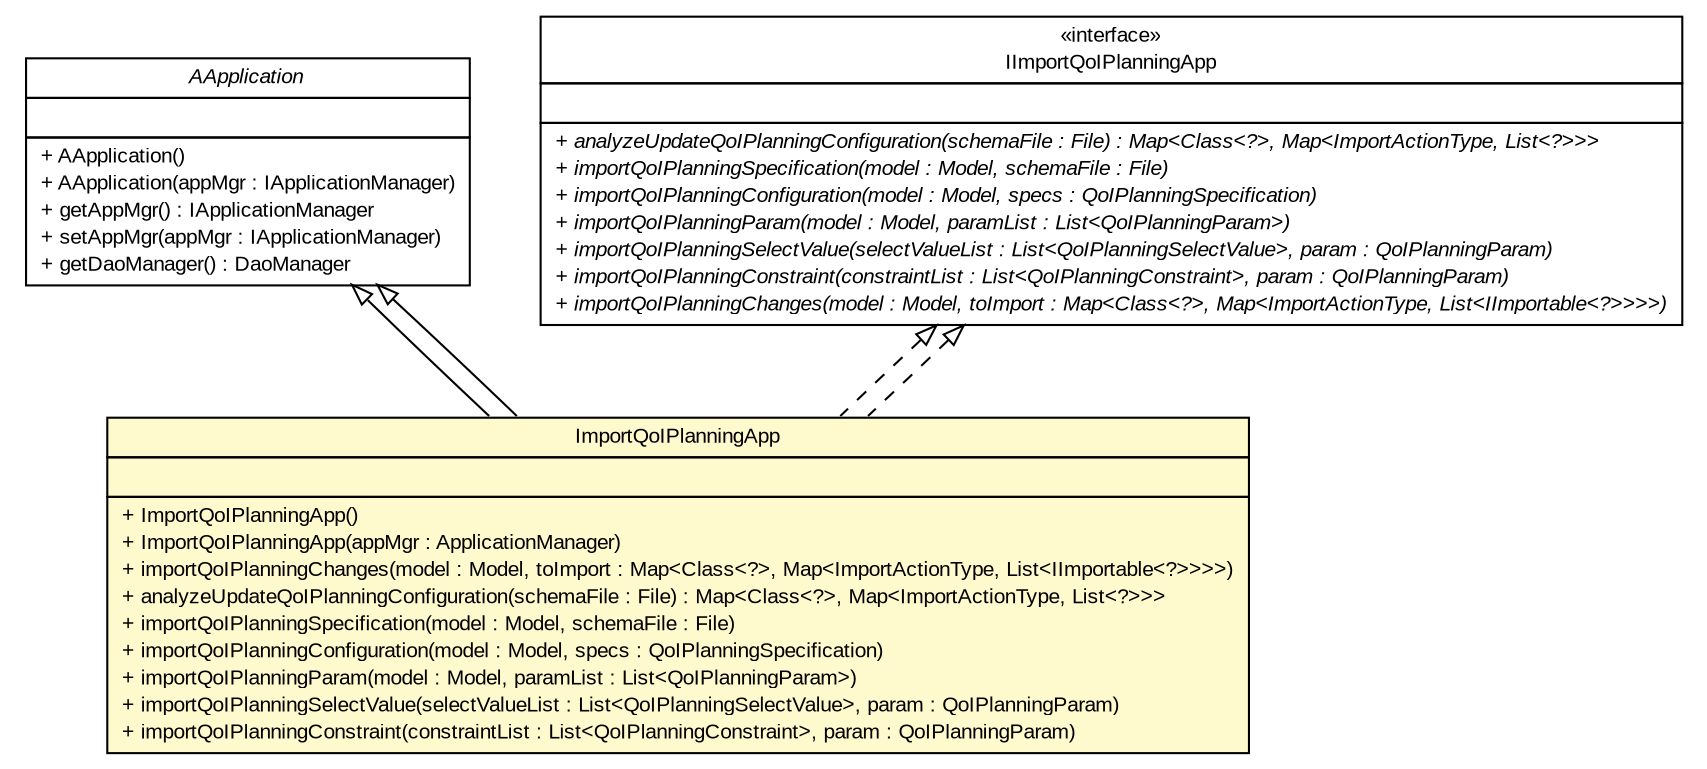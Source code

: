 #!/usr/local/bin/dot
#
# Class diagram 
# Generated by UMLGraph version R5_6-24-gf6e263 (http://www.umlgraph.org/)
#

digraph G {
	edge [fontname="arial",fontsize=10,labelfontname="arial",labelfontsize=10];
	node [fontname="arial",fontsize=10,shape=plaintext];
	nodesep=0.25;
	ranksep=0.5;
	// gov.sandia.cf.application.AApplication
	c221231 [label=<<table title="gov.sandia.cf.application.AApplication" border="0" cellborder="1" cellspacing="0" cellpadding="2" port="p" href="../AApplication.html">
		<tr><td><table border="0" cellspacing="0" cellpadding="1">
<tr><td align="center" balign="center"><font face="arial italic"> AApplication </font></td></tr>
		</table></td></tr>
		<tr><td><table border="0" cellspacing="0" cellpadding="1">
<tr><td align="left" balign="left">  </td></tr>
		</table></td></tr>
		<tr><td><table border="0" cellspacing="0" cellpadding="1">
<tr><td align="left" balign="left"> + AApplication() </td></tr>
<tr><td align="left" balign="left"> + AApplication(appMgr : IApplicationManager) </td></tr>
<tr><td align="left" balign="left"> + getAppMgr() : IApplicationManager </td></tr>
<tr><td align="left" balign="left"> + setAppMgr(appMgr : IApplicationManager) </td></tr>
<tr><td align="left" balign="left"> + getDaoManager() : DaoManager </td></tr>
		</table></td></tr>
		</table>>, URL="../AApplication.html", fontname="arial", fontcolor="black", fontsize=10.0];
	// gov.sandia.cf.application.IImportQoIPlanningApp
	c221300 [label=<<table title="gov.sandia.cf.application.IImportQoIPlanningApp" border="0" cellborder="1" cellspacing="0" cellpadding="2" port="p" href="../IImportQoIPlanningApp.html">
		<tr><td><table border="0" cellspacing="0" cellpadding="1">
<tr><td align="center" balign="center"> &#171;interface&#187; </td></tr>
<tr><td align="center" balign="center"> IImportQoIPlanningApp </td></tr>
		</table></td></tr>
		<tr><td><table border="0" cellspacing="0" cellpadding="1">
<tr><td align="left" balign="left">  </td></tr>
		</table></td></tr>
		<tr><td><table border="0" cellspacing="0" cellpadding="1">
<tr><td align="left" balign="left"><font face="arial italic" point-size="10.0"> + analyzeUpdateQoIPlanningConfiguration(schemaFile : File) : Map&lt;Class&lt;?&gt;, Map&lt;ImportActionType, List&lt;?&gt;&gt;&gt; </font></td></tr>
<tr><td align="left" balign="left"><font face="arial italic" point-size="10.0"> + importQoIPlanningSpecification(model : Model, schemaFile : File) </font></td></tr>
<tr><td align="left" balign="left"><font face="arial italic" point-size="10.0"> + importQoIPlanningConfiguration(model : Model, specs : QoIPlanningSpecification) </font></td></tr>
<tr><td align="left" balign="left"><font face="arial italic" point-size="10.0"> + importQoIPlanningParam(model : Model, paramList : List&lt;QoIPlanningParam&gt;) </font></td></tr>
<tr><td align="left" balign="left"><font face="arial italic" point-size="10.0"> + importQoIPlanningSelectValue(selectValueList : List&lt;QoIPlanningSelectValue&gt;, param : QoIPlanningParam) </font></td></tr>
<tr><td align="left" balign="left"><font face="arial italic" point-size="10.0"> + importQoIPlanningConstraint(constraintList : List&lt;QoIPlanningConstraint&gt;, param : QoIPlanningParam) </font></td></tr>
<tr><td align="left" balign="left"><font face="arial italic" point-size="10.0"> + importQoIPlanningChanges(model : Model, toImport : Map&lt;Class&lt;?&gt;, Map&lt;ImportActionType, List&lt;IImportable&lt;?&gt;&gt;&gt;&gt;) </font></td></tr>
		</table></td></tr>
		</table>>, URL="../IImportQoIPlanningApp.html", fontname="arial", fontcolor="black", fontsize=10.0];
	// gov.sandia.cf.application.impl.ImportQoIPlanningApp
	c221313 [label=<<table title="gov.sandia.cf.application.impl.ImportQoIPlanningApp" border="0" cellborder="1" cellspacing="0" cellpadding="2" port="p" bgcolor="lemonChiffon" href="./ImportQoIPlanningApp.html">
		<tr><td><table border="0" cellspacing="0" cellpadding="1">
<tr><td align="center" balign="center"> ImportQoIPlanningApp </td></tr>
		</table></td></tr>
		<tr><td><table border="0" cellspacing="0" cellpadding="1">
<tr><td align="left" balign="left">  </td></tr>
		</table></td></tr>
		<tr><td><table border="0" cellspacing="0" cellpadding="1">
<tr><td align="left" balign="left"> + ImportQoIPlanningApp() </td></tr>
<tr><td align="left" balign="left"> + ImportQoIPlanningApp(appMgr : ApplicationManager) </td></tr>
<tr><td align="left" balign="left"> + importQoIPlanningChanges(model : Model, toImport : Map&lt;Class&lt;?&gt;, Map&lt;ImportActionType, List&lt;IImportable&lt;?&gt;&gt;&gt;&gt;) </td></tr>
<tr><td align="left" balign="left"> + analyzeUpdateQoIPlanningConfiguration(schemaFile : File) : Map&lt;Class&lt;?&gt;, Map&lt;ImportActionType, List&lt;?&gt;&gt;&gt; </td></tr>
<tr><td align="left" balign="left"> + importQoIPlanningSpecification(model : Model, schemaFile : File) </td></tr>
<tr><td align="left" balign="left"> + importQoIPlanningConfiguration(model : Model, specs : QoIPlanningSpecification) </td></tr>
<tr><td align="left" balign="left"> + importQoIPlanningParam(model : Model, paramList : List&lt;QoIPlanningParam&gt;) </td></tr>
<tr><td align="left" balign="left"> + importQoIPlanningSelectValue(selectValueList : List&lt;QoIPlanningSelectValue&gt;, param : QoIPlanningParam) </td></tr>
<tr><td align="left" balign="left"> + importQoIPlanningConstraint(constraintList : List&lt;QoIPlanningConstraint&gt;, param : QoIPlanningParam) </td></tr>
		</table></td></tr>
		</table>>, URL="./ImportQoIPlanningApp.html", fontname="arial", fontcolor="black", fontsize=10.0];
	//gov.sandia.cf.application.impl.ImportQoIPlanningApp extends gov.sandia.cf.application.AApplication
	c221231:p -> c221313:p [dir=back,arrowtail=empty];
	//gov.sandia.cf.application.impl.ImportQoIPlanningApp implements gov.sandia.cf.application.IImportQoIPlanningApp
	c221300:p -> c221313:p [dir=back,arrowtail=empty,style=dashed];
	//gov.sandia.cf.application.impl.ImportQoIPlanningApp extends gov.sandia.cf.application.AApplication
	c221231:p -> c221313:p [dir=back,arrowtail=empty];
	//gov.sandia.cf.application.impl.ImportQoIPlanningApp implements gov.sandia.cf.application.IImportQoIPlanningApp
	c221300:p -> c221313:p [dir=back,arrowtail=empty,style=dashed];
}

